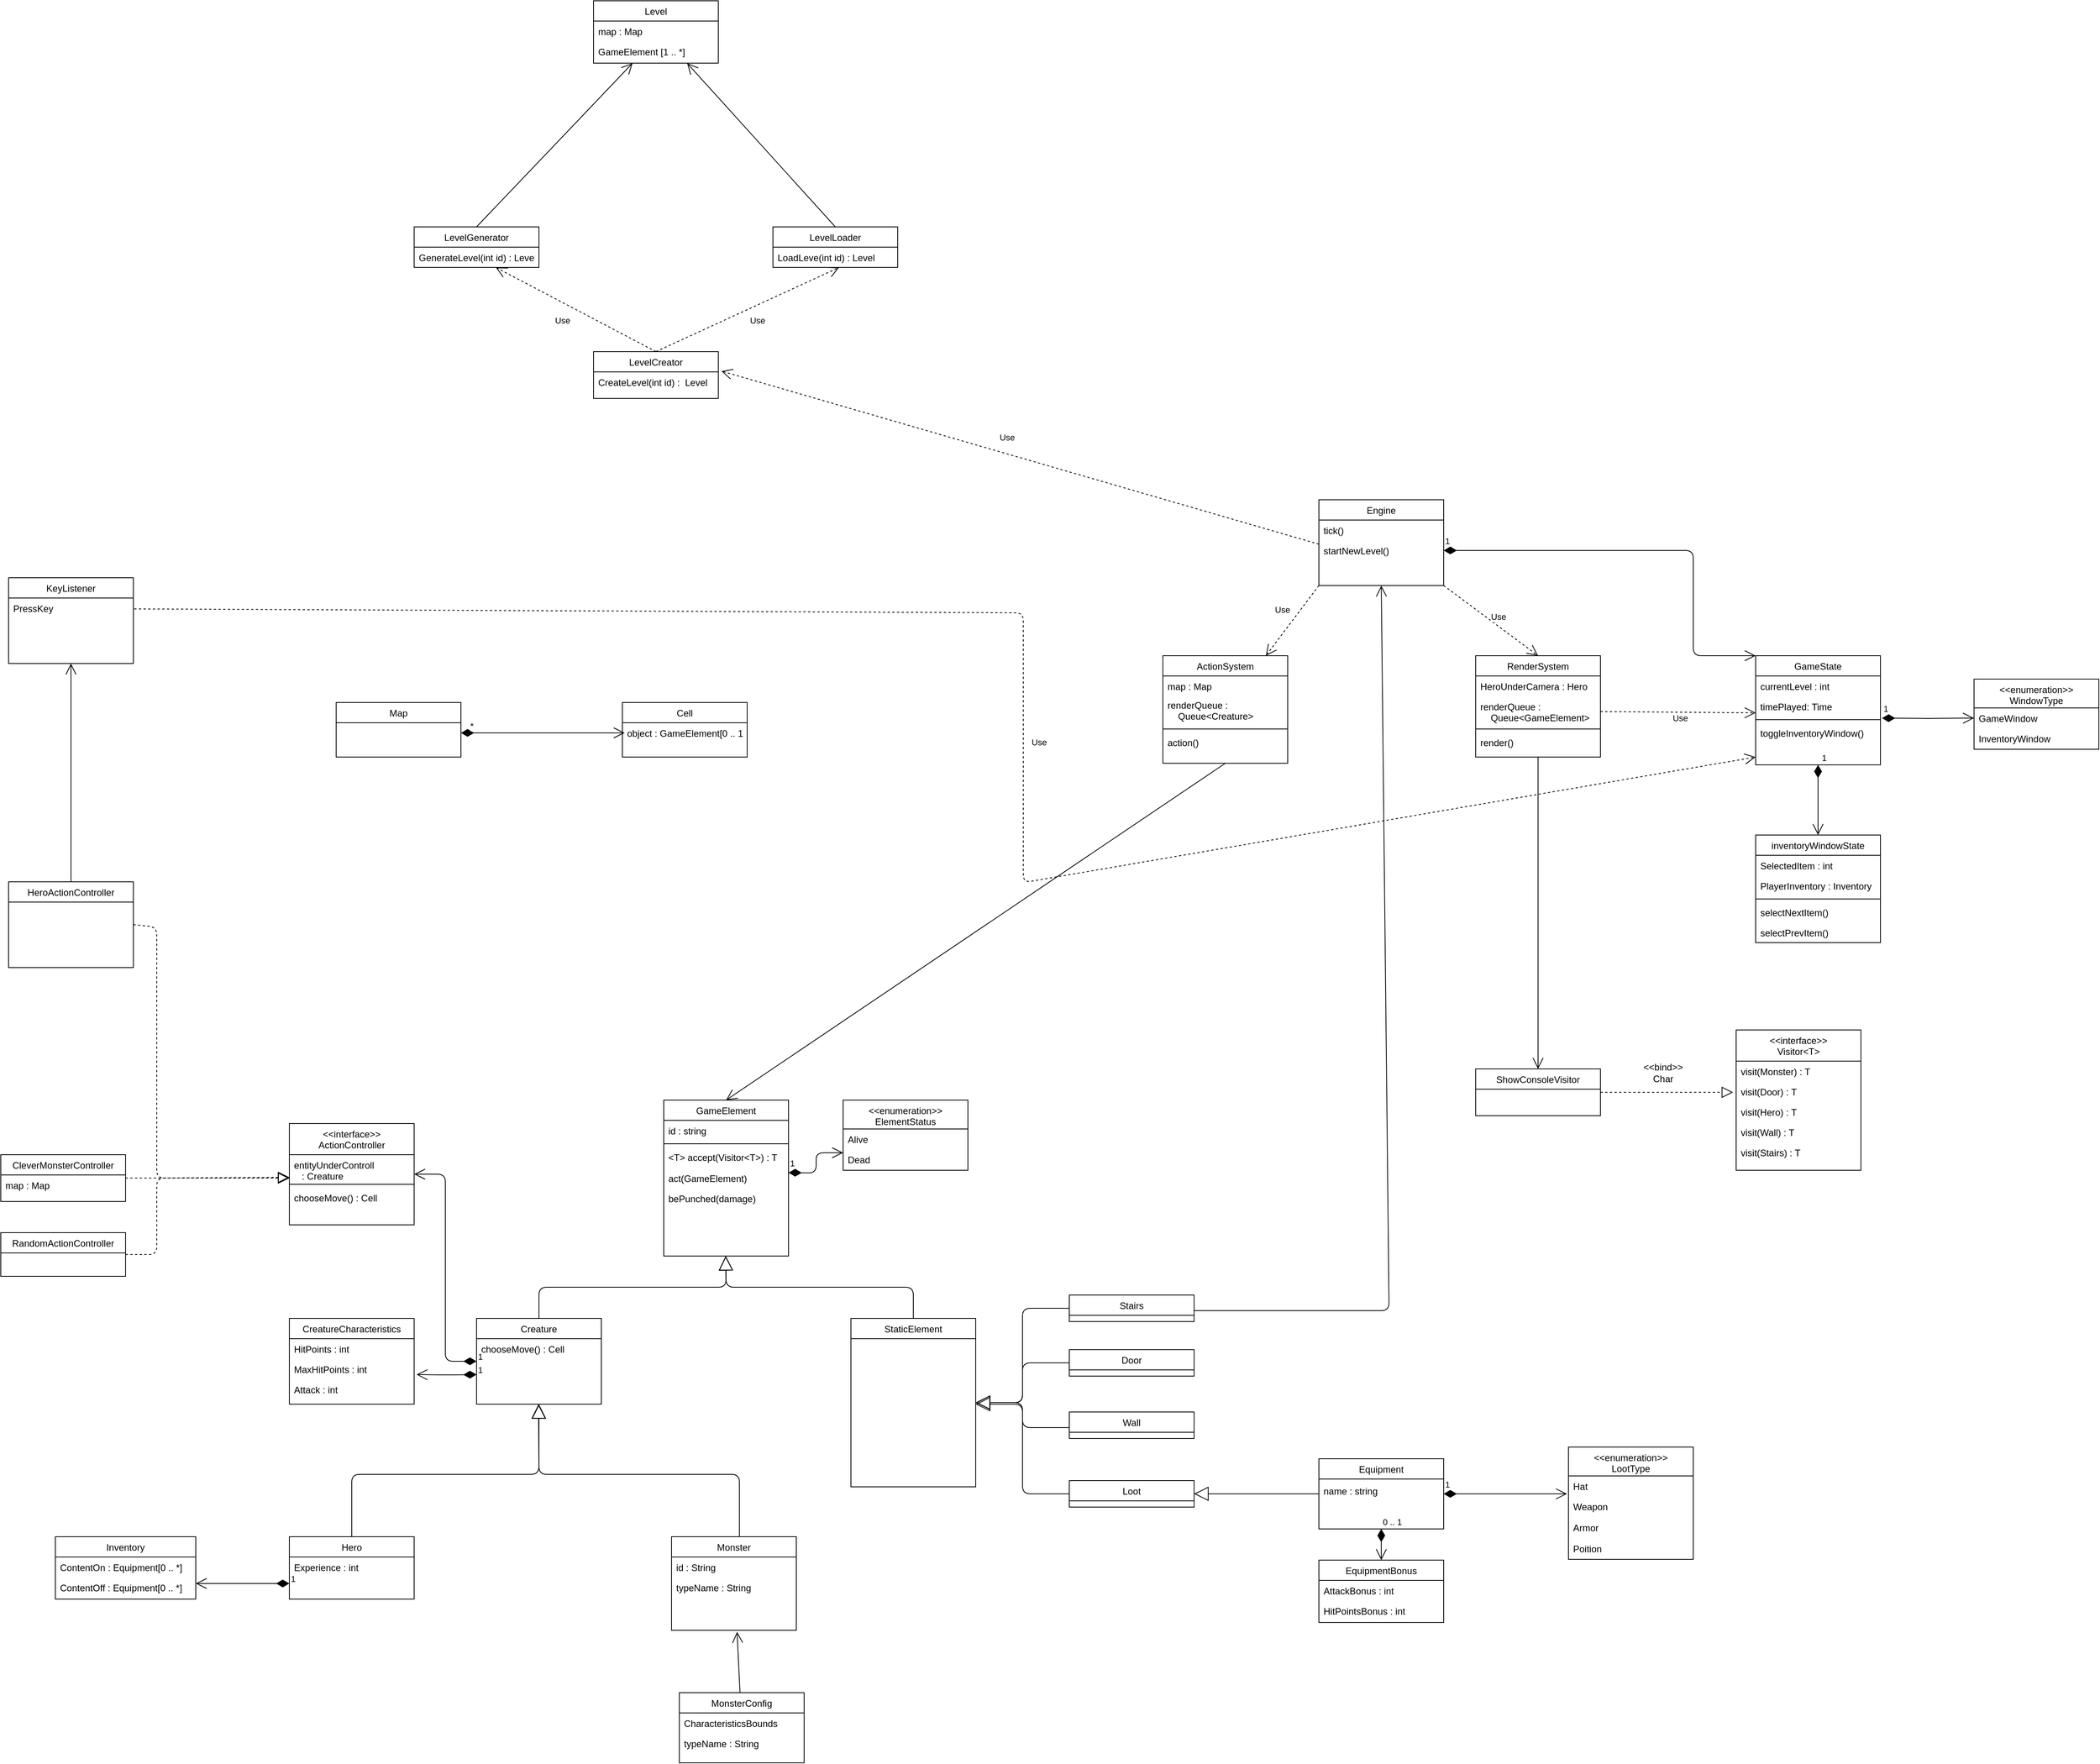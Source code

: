 <mxfile version="12.7.9" type="github"><diagram id="C5RBs43oDa-KdzZeNtuy" name="Page-1"><mxGraphModel dx="2382" dy="3632" grid="1" gridSize="10" guides="1" tooltips="1" connect="1" arrows="1" fold="1" page="1" pageScale="1" pageWidth="827" pageHeight="1169" math="0" shadow="0"><root><mxCell id="WIyWlLk6GJQsqaUBKTNV-0"/><mxCell id="WIyWlLk6GJQsqaUBKTNV-1" parent="WIyWlLk6GJQsqaUBKTNV-0"/><mxCell id="axWtN_AH621vNRd6tMBr-0" value="KeyListener" style="swimlane;fontStyle=0;align=center;verticalAlign=top;childLayout=stackLayout;horizontal=1;startSize=26;horizontalStack=0;resizeParent=1;resizeLast=0;collapsible=1;marginBottom=0;rounded=0;shadow=0;strokeWidth=1;" vertex="1" parent="WIyWlLk6GJQsqaUBKTNV-1"><mxGeometry x="40" y="-590" width="160" height="110" as="geometry"><mxRectangle x="550" y="140" width="160" height="26" as="alternateBounds"/></mxGeometry></mxCell><mxCell id="axWtN_AH621vNRd6tMBr-12" value="PressKey" style="text;align=left;verticalAlign=top;spacingLeft=4;spacingRight=4;overflow=hidden;rotatable=0;points=[[0,0.5],[1,0.5]];portConstraint=eastwest;" vertex="1" parent="axWtN_AH621vNRd6tMBr-0"><mxGeometry y="26" width="160" height="26" as="geometry"/></mxCell><mxCell id="axWtN_AH621vNRd6tMBr-13" value="Creature" style="swimlane;fontStyle=0;align=center;verticalAlign=top;childLayout=stackLayout;horizontal=1;startSize=26;horizontalStack=0;resizeParent=1;resizeLast=0;collapsible=1;marginBottom=0;rounded=0;shadow=0;strokeWidth=1;" vertex="1" parent="WIyWlLk6GJQsqaUBKTNV-1"><mxGeometry x="640" y="360" width="160" height="110" as="geometry"><mxRectangle x="550" y="140" width="160" height="26" as="alternateBounds"/></mxGeometry></mxCell><mxCell id="axWtN_AH621vNRd6tMBr-267" value="chooseMove() : Cell" style="text;align=left;verticalAlign=top;spacingLeft=4;spacingRight=4;overflow=hidden;rotatable=0;points=[[0,0.5],[1,0.5]];portConstraint=eastwest;" vertex="1" parent="axWtN_AH621vNRd6tMBr-13"><mxGeometry y="26" width="160" height="26" as="geometry"/></mxCell><mxCell id="axWtN_AH621vNRd6tMBr-17" value="Hero" style="swimlane;fontStyle=0;align=center;verticalAlign=top;childLayout=stackLayout;horizontal=1;startSize=26;horizontalStack=0;resizeParent=1;resizeLast=0;collapsible=1;marginBottom=0;rounded=0;shadow=0;strokeWidth=1;" vertex="1" parent="WIyWlLk6GJQsqaUBKTNV-1"><mxGeometry x="400" y="640" width="160" height="80" as="geometry"><mxRectangle x="550" y="140" width="160" height="26" as="alternateBounds"/></mxGeometry></mxCell><mxCell id="axWtN_AH621vNRd6tMBr-18" value="Experience : int" style="text;align=left;verticalAlign=top;spacingLeft=4;spacingRight=4;overflow=hidden;rotatable=0;points=[[0,0.5],[1,0.5]];portConstraint=eastwest;" vertex="1" parent="axWtN_AH621vNRd6tMBr-17"><mxGeometry y="26" width="160" height="26" as="geometry"/></mxCell><mxCell id="axWtN_AH621vNRd6tMBr-21" value="Monster" style="swimlane;fontStyle=0;align=center;verticalAlign=top;childLayout=stackLayout;horizontal=1;startSize=26;horizontalStack=0;resizeParent=1;resizeLast=0;collapsible=1;marginBottom=0;rounded=0;shadow=0;strokeWidth=1;" vertex="1" parent="WIyWlLk6GJQsqaUBKTNV-1"><mxGeometry x="890" y="640" width="160" height="120" as="geometry"><mxRectangle x="550" y="140" width="160" height="26" as="alternateBounds"/></mxGeometry></mxCell><mxCell id="axWtN_AH621vNRd6tMBr-24" value="id : String&#xA;" style="text;align=left;verticalAlign=top;spacingLeft=4;spacingRight=4;overflow=hidden;rotatable=0;points=[[0,0.5],[1,0.5]];portConstraint=eastwest;" vertex="1" parent="axWtN_AH621vNRd6tMBr-21"><mxGeometry y="26" width="160" height="26" as="geometry"/></mxCell><mxCell id="axWtN_AH621vNRd6tMBr-148" value="typeName : String" style="text;align=left;verticalAlign=top;spacingLeft=4;spacingRight=4;overflow=hidden;rotatable=0;points=[[0,0.5],[1,0.5]];portConstraint=eastwest;" vertex="1" parent="axWtN_AH621vNRd6tMBr-21"><mxGeometry y="52" width="160" height="68" as="geometry"/></mxCell><mxCell id="axWtN_AH621vNRd6tMBr-25" value="StaticElement" style="swimlane;fontStyle=0;align=center;verticalAlign=top;childLayout=stackLayout;horizontal=1;startSize=26;horizontalStack=0;resizeParent=1;resizeLast=0;collapsible=1;marginBottom=0;rounded=0;shadow=0;strokeWidth=1;" vertex="1" parent="WIyWlLk6GJQsqaUBKTNV-1"><mxGeometry x="1120" y="360" width="160" height="216" as="geometry"><mxRectangle x="550" y="140" width="160" height="26" as="alternateBounds"/></mxGeometry></mxCell><mxCell id="axWtN_AH621vNRd6tMBr-29" value="GameElement" style="swimlane;fontStyle=0;align=center;verticalAlign=top;childLayout=stackLayout;horizontal=1;startSize=26;horizontalStack=0;resizeParent=1;resizeLast=0;collapsible=1;marginBottom=0;rounded=0;shadow=0;strokeWidth=1;" vertex="1" parent="WIyWlLk6GJQsqaUBKTNV-1"><mxGeometry x="880" y="80" width="160" height="200" as="geometry"><mxRectangle x="550" y="140" width="160" height="26" as="alternateBounds"/></mxGeometry></mxCell><mxCell id="axWtN_AH621vNRd6tMBr-209" value="id : string" style="text;align=left;verticalAlign=top;spacingLeft=4;spacingRight=4;overflow=hidden;rotatable=0;points=[[0,0.5],[1,0.5]];portConstraint=eastwest;" vertex="1" parent="axWtN_AH621vNRd6tMBr-29"><mxGeometry y="26" width="160" height="26" as="geometry"/></mxCell><mxCell id="axWtN_AH621vNRd6tMBr-221" value="" style="line;html=1;strokeWidth=1;align=left;verticalAlign=middle;spacingTop=-1;spacingLeft=3;spacingRight=3;rotatable=0;labelPosition=right;points=[];portConstraint=eastwest;" vertex="1" parent="axWtN_AH621vNRd6tMBr-29"><mxGeometry y="52" width="160" height="8" as="geometry"/></mxCell><mxCell id="axWtN_AH621vNRd6tMBr-222" value="&lt;T&gt; accept(Visitor&lt;T&gt;) : T" style="text;align=left;verticalAlign=top;spacingLeft=4;spacingRight=4;overflow=hidden;rotatable=0;points=[[0,0.5],[1,0.5]];portConstraint=eastwest;" vertex="1" parent="axWtN_AH621vNRd6tMBr-29"><mxGeometry y="60" width="160" height="26" as="geometry"/></mxCell><mxCell id="axWtN_AH621vNRd6tMBr-35" value="CleverMonsterController" style="swimlane;fontStyle=0;align=center;verticalAlign=top;childLayout=stackLayout;horizontal=1;startSize=26;horizontalStack=0;resizeParent=1;resizeLast=0;collapsible=1;marginBottom=0;rounded=0;shadow=0;strokeWidth=1;" vertex="1" parent="WIyWlLk6GJQsqaUBKTNV-1"><mxGeometry x="30" y="150" width="160" height="60" as="geometry"><mxRectangle x="550" y="140" width="160" height="26" as="alternateBounds"/></mxGeometry></mxCell><mxCell id="axWtN_AH621vNRd6tMBr-139" value="map : Map" style="text;align=left;verticalAlign=top;spacingLeft=4;spacingRight=4;overflow=hidden;rotatable=0;points=[[0,0.5],[1,0.5]];portConstraint=eastwest;" vertex="1" parent="axWtN_AH621vNRd6tMBr-35"><mxGeometry y="26" width="160" height="26" as="geometry"/></mxCell><mxCell id="axWtN_AH621vNRd6tMBr-39" value="HeroActionController" style="swimlane;fontStyle=0;align=center;verticalAlign=top;childLayout=stackLayout;horizontal=1;startSize=26;horizontalStack=0;resizeParent=1;resizeLast=0;collapsible=1;marginBottom=0;rounded=0;shadow=0;strokeWidth=1;" vertex="1" parent="WIyWlLk6GJQsqaUBKTNV-1"><mxGeometry x="40" y="-200" width="160" height="110" as="geometry"><mxRectangle x="550" y="140" width="160" height="26" as="alternateBounds"/></mxGeometry></mxCell><mxCell id="axWtN_AH621vNRd6tMBr-43" value="&lt;&lt;enumeration&gt;&gt;&#xA;ElementStatus&#xA;" style="swimlane;fontStyle=0;align=center;verticalAlign=top;childLayout=stackLayout;horizontal=1;startSize=37;horizontalStack=0;resizeParent=1;resizeLast=0;collapsible=1;marginBottom=0;rounded=0;shadow=0;strokeWidth=1;" vertex="1" parent="WIyWlLk6GJQsqaUBKTNV-1"><mxGeometry x="1110" y="80" width="160" height="90" as="geometry"><mxRectangle x="550" y="140" width="160" height="26" as="alternateBounds"/></mxGeometry></mxCell><mxCell id="axWtN_AH621vNRd6tMBr-44" value="Alive" style="text;align=left;verticalAlign=top;spacingLeft=4;spacingRight=4;overflow=hidden;rotatable=0;points=[[0,0.5],[1,0.5]];portConstraint=eastwest;" vertex="1" parent="axWtN_AH621vNRd6tMBr-43"><mxGeometry y="37" width="160" height="26" as="geometry"/></mxCell><mxCell id="axWtN_AH621vNRd6tMBr-127" value="Dead" style="text;align=left;verticalAlign=top;spacingLeft=4;spacingRight=4;overflow=hidden;rotatable=0;points=[[0,0.5],[1,0.5]];portConstraint=eastwest;" vertex="1" parent="axWtN_AH621vNRd6tMBr-43"><mxGeometry y="63" width="160" height="26" as="geometry"/></mxCell><mxCell id="axWtN_AH621vNRd6tMBr-47" value="Cell" style="swimlane;fontStyle=0;align=center;verticalAlign=top;childLayout=stackLayout;horizontal=1;startSize=26;horizontalStack=0;resizeParent=1;resizeLast=0;collapsible=1;marginBottom=0;rounded=0;shadow=0;strokeWidth=1;" vertex="1" parent="WIyWlLk6GJQsqaUBKTNV-1"><mxGeometry x="827" y="-430" width="160" height="70" as="geometry"><mxRectangle x="550" y="140" width="160" height="26" as="alternateBounds"/></mxGeometry></mxCell><mxCell id="axWtN_AH621vNRd6tMBr-48" value="object : GameElement[0 .. 1]" style="text;align=left;verticalAlign=top;spacingLeft=4;spacingRight=4;overflow=hidden;rotatable=0;points=[[0,0.5],[1,0.5]];portConstraint=eastwest;" vertex="1" parent="axWtN_AH621vNRd6tMBr-47"><mxGeometry y="26" width="160" height="26" as="geometry"/></mxCell><mxCell id="axWtN_AH621vNRd6tMBr-51" value="Map" style="swimlane;fontStyle=0;align=center;verticalAlign=top;childLayout=stackLayout;horizontal=1;startSize=26;horizontalStack=0;resizeParent=1;resizeLast=0;collapsible=1;marginBottom=0;rounded=0;shadow=0;strokeWidth=1;" vertex="1" parent="WIyWlLk6GJQsqaUBKTNV-1"><mxGeometry x="460" y="-430" width="160" height="70" as="geometry"><mxRectangle x="550" y="140" width="160" height="26" as="alternateBounds"/></mxGeometry></mxCell><mxCell id="axWtN_AH621vNRd6tMBr-59" value="Inventory" style="swimlane;fontStyle=0;align=center;verticalAlign=top;childLayout=stackLayout;horizontal=1;startSize=26;horizontalStack=0;resizeParent=1;resizeLast=0;collapsible=1;marginBottom=0;rounded=0;shadow=0;strokeWidth=1;" vertex="1" parent="WIyWlLk6GJQsqaUBKTNV-1"><mxGeometry x="100" y="640" width="180" height="80" as="geometry"><mxRectangle x="550" y="140" width="160" height="26" as="alternateBounds"/></mxGeometry></mxCell><mxCell id="axWtN_AH621vNRd6tMBr-207" value="ContentOn : Equipment[0 .. *]&#xA;" style="text;align=left;verticalAlign=top;spacingLeft=4;spacingRight=4;overflow=hidden;rotatable=0;points=[[0,0.5],[1,0.5]];portConstraint=eastwest;" vertex="1" parent="axWtN_AH621vNRd6tMBr-59"><mxGeometry y="26" width="180" height="26" as="geometry"/></mxCell><mxCell id="axWtN_AH621vNRd6tMBr-192" value="ContentOff : Equipment[0 .. *]&#xA;" style="text;align=left;verticalAlign=top;spacingLeft=4;spacingRight=4;overflow=hidden;rotatable=0;points=[[0,0.5],[1,0.5]];portConstraint=eastwest;" vertex="1" parent="axWtN_AH621vNRd6tMBr-59"><mxGeometry y="52" width="180" height="26" as="geometry"/></mxCell><mxCell id="axWtN_AH621vNRd6tMBr-63" value="CreatureCharacteristics" style="swimlane;fontStyle=0;align=center;verticalAlign=top;childLayout=stackLayout;horizontal=1;startSize=26;horizontalStack=0;resizeParent=1;resizeLast=0;collapsible=1;marginBottom=0;rounded=0;shadow=0;strokeWidth=1;" vertex="1" parent="WIyWlLk6GJQsqaUBKTNV-1"><mxGeometry x="400" y="360" width="160" height="110" as="geometry"><mxRectangle x="550" y="140" width="160" height="26" as="alternateBounds"/></mxGeometry></mxCell><mxCell id="axWtN_AH621vNRd6tMBr-64" value="HitPoints : int" style="text;align=left;verticalAlign=top;spacingLeft=4;spacingRight=4;overflow=hidden;rotatable=0;points=[[0,0.5],[1,0.5]];portConstraint=eastwest;" vertex="1" parent="axWtN_AH621vNRd6tMBr-63"><mxGeometry y="26" width="160" height="26" as="geometry"/></mxCell><mxCell id="axWtN_AH621vNRd6tMBr-67" value="MaxHitPoints : int" style="text;align=left;verticalAlign=top;spacingLeft=4;spacingRight=4;overflow=hidden;rotatable=0;points=[[0,0.5],[1,0.5]];portConstraint=eastwest;" vertex="1" parent="axWtN_AH621vNRd6tMBr-63"><mxGeometry y="52" width="160" height="26" as="geometry"/></mxCell><mxCell id="axWtN_AH621vNRd6tMBr-68" value="Attack : int" style="text;align=left;verticalAlign=top;spacingLeft=4;spacingRight=4;overflow=hidden;rotatable=0;points=[[0,0.5],[1,0.5]];portConstraint=eastwest;" vertex="1" parent="axWtN_AH621vNRd6tMBr-63"><mxGeometry y="78" width="160" height="26" as="geometry"/></mxCell><mxCell id="axWtN_AH621vNRd6tMBr-73" value="Door" style="swimlane;fontStyle=0;align=center;verticalAlign=top;childLayout=stackLayout;horizontal=1;startSize=26;horizontalStack=0;resizeParent=1;resizeLast=0;collapsible=1;marginBottom=0;rounded=0;shadow=0;strokeWidth=1;" vertex="1" parent="WIyWlLk6GJQsqaUBKTNV-1"><mxGeometry x="1400" y="400" width="160" height="34" as="geometry"><mxRectangle x="550" y="140" width="160" height="26" as="alternateBounds"/></mxGeometry></mxCell><mxCell id="axWtN_AH621vNRd6tMBr-77" value="Stairs" style="swimlane;fontStyle=0;align=center;verticalAlign=top;childLayout=stackLayout;horizontal=1;startSize=26;horizontalStack=0;resizeParent=1;resizeLast=0;collapsible=1;marginBottom=0;rounded=0;shadow=0;strokeWidth=1;" vertex="1" parent="WIyWlLk6GJQsqaUBKTNV-1"><mxGeometry x="1400" y="330" width="160" height="34" as="geometry"><mxRectangle x="550" y="140" width="160" height="26" as="alternateBounds"/></mxGeometry></mxCell><mxCell id="axWtN_AH621vNRd6tMBr-78" value="Wall" style="swimlane;fontStyle=0;align=center;verticalAlign=top;childLayout=stackLayout;horizontal=1;startSize=26;horizontalStack=0;resizeParent=1;resizeLast=0;collapsible=1;marginBottom=0;rounded=0;shadow=0;strokeWidth=1;" vertex="1" parent="WIyWlLk6GJQsqaUBKTNV-1"><mxGeometry x="1400" y="480" width="160" height="34" as="geometry"><mxRectangle x="550" y="140" width="160" height="26" as="alternateBounds"/></mxGeometry></mxCell><mxCell id="axWtN_AH621vNRd6tMBr-79" value="RandomActionController" style="swimlane;fontStyle=0;align=center;verticalAlign=top;childLayout=stackLayout;horizontal=1;startSize=26;horizontalStack=0;resizeParent=1;resizeLast=0;collapsible=1;marginBottom=0;rounded=0;shadow=0;strokeWidth=1;" vertex="1" parent="WIyWlLk6GJQsqaUBKTNV-1"><mxGeometry x="30" y="250" width="160" height="56" as="geometry"><mxRectangle x="550" y="140" width="160" height="26" as="alternateBounds"/></mxGeometry></mxCell><mxCell id="axWtN_AH621vNRd6tMBr-83" value="&lt;&lt;interface&gt;&gt;&#xA;ActionController" style="swimlane;fontStyle=0;align=center;verticalAlign=top;childLayout=stackLayout;horizontal=1;startSize=40;horizontalStack=0;resizeParent=1;resizeLast=0;collapsible=1;marginBottom=0;rounded=0;shadow=0;strokeWidth=1;" vertex="1" parent="WIyWlLk6GJQsqaUBKTNV-1"><mxGeometry x="400" y="110" width="160" height="130" as="geometry"><mxRectangle x="550" y="140" width="160" height="26" as="alternateBounds"/></mxGeometry></mxCell><mxCell id="axWtN_AH621vNRd6tMBr-84" value="entityUnderControll&#xA;   : Creature" style="text;align=left;verticalAlign=top;spacingLeft=4;spacingRight=4;overflow=hidden;rotatable=0;points=[[0,0.5],[1,0.5]];portConstraint=eastwest;" vertex="1" parent="axWtN_AH621vNRd6tMBr-83"><mxGeometry y="40" width="160" height="34" as="geometry"/></mxCell><mxCell id="axWtN_AH621vNRd6tMBr-85" value="" style="line;html=1;strokeWidth=1;align=left;verticalAlign=middle;spacingTop=-1;spacingLeft=3;spacingRight=3;rotatable=0;labelPosition=right;points=[];portConstraint=eastwest;" vertex="1" parent="axWtN_AH621vNRd6tMBr-83"><mxGeometry y="74" width="160" height="8" as="geometry"/></mxCell><mxCell id="axWtN_AH621vNRd6tMBr-86" value="chooseMove() : Cell" style="text;align=left;verticalAlign=top;spacingLeft=4;spacingRight=4;overflow=hidden;rotatable=0;points=[[0,0.5],[1,0.5]];portConstraint=eastwest;" vertex="1" parent="axWtN_AH621vNRd6tMBr-83"><mxGeometry y="82" width="160" height="26" as="geometry"/></mxCell><mxCell id="axWtN_AH621vNRd6tMBr-87" value="ShowConsoleVisitor" style="swimlane;fontStyle=0;align=center;verticalAlign=top;childLayout=stackLayout;horizontal=1;startSize=26;horizontalStack=0;resizeParent=1;resizeLast=0;collapsible=1;marginBottom=0;rounded=0;shadow=0;strokeWidth=1;" vertex="1" parent="WIyWlLk6GJQsqaUBKTNV-1"><mxGeometry x="1921" y="40" width="160" height="60" as="geometry"><mxRectangle x="550" y="140" width="160" height="26" as="alternateBounds"/></mxGeometry></mxCell><mxCell id="axWtN_AH621vNRd6tMBr-91" value="&lt;&lt;interface&gt;&gt;&#xA;Visitor&lt;T&gt;" style="swimlane;fontStyle=0;align=center;verticalAlign=top;childLayout=stackLayout;horizontal=1;startSize=40;horizontalStack=0;resizeParent=1;resizeLast=0;collapsible=1;marginBottom=0;rounded=0;shadow=0;strokeWidth=1;" vertex="1" parent="WIyWlLk6GJQsqaUBKTNV-1"><mxGeometry x="2255" y="-10" width="160" height="180" as="geometry"><mxRectangle x="550" y="140" width="160" height="26" as="alternateBounds"/></mxGeometry></mxCell><mxCell id="axWtN_AH621vNRd6tMBr-94" value="visit(Monster) : T&#xA;" style="text;align=left;verticalAlign=top;spacingLeft=4;spacingRight=4;overflow=hidden;rotatable=0;points=[[0,0.5],[1,0.5]];portConstraint=eastwest;" vertex="1" parent="axWtN_AH621vNRd6tMBr-91"><mxGeometry y="40" width="160" height="26" as="geometry"/></mxCell><mxCell id="axWtN_AH621vNRd6tMBr-120" value="visit(Door) : T&#xA;" style="text;align=left;verticalAlign=top;spacingLeft=4;spacingRight=4;overflow=hidden;rotatable=0;points=[[0,0.5],[1,0.5]];portConstraint=eastwest;" vertex="1" parent="axWtN_AH621vNRd6tMBr-91"><mxGeometry y="66" width="160" height="26" as="geometry"/></mxCell><mxCell id="axWtN_AH621vNRd6tMBr-116" value="visit(Hero) : T&#xA;" style="text;align=left;verticalAlign=top;spacingLeft=4;spacingRight=4;overflow=hidden;rotatable=0;points=[[0,0.5],[1,0.5]];portConstraint=eastwest;" vertex="1" parent="axWtN_AH621vNRd6tMBr-91"><mxGeometry y="92" width="160" height="26" as="geometry"/></mxCell><mxCell id="axWtN_AH621vNRd6tMBr-117" value="visit(Wall) : T&#xA;" style="text;align=left;verticalAlign=top;spacingLeft=4;spacingRight=4;overflow=hidden;rotatable=0;points=[[0,0.5],[1,0.5]];portConstraint=eastwest;" vertex="1" parent="axWtN_AH621vNRd6tMBr-91"><mxGeometry y="118" width="160" height="26" as="geometry"/></mxCell><mxCell id="axWtN_AH621vNRd6tMBr-118" value="visit(Stairs) : T&#xA;" style="text;align=left;verticalAlign=top;spacingLeft=4;spacingRight=4;overflow=hidden;rotatable=0;points=[[0,0.5],[1,0.5]];portConstraint=eastwest;" vertex="1" parent="axWtN_AH621vNRd6tMBr-91"><mxGeometry y="144" width="160" height="26" as="geometry"/></mxCell><mxCell id="axWtN_AH621vNRd6tMBr-99" value="GameState" style="swimlane;fontStyle=0;align=center;verticalAlign=top;childLayout=stackLayout;horizontal=1;startSize=26;horizontalStack=0;resizeParent=1;resizeLast=0;collapsible=1;marginBottom=0;rounded=0;shadow=0;strokeWidth=1;" vertex="1" parent="WIyWlLk6GJQsqaUBKTNV-1"><mxGeometry x="2280" y="-490" width="160" height="140" as="geometry"><mxRectangle x="550" y="140" width="160" height="26" as="alternateBounds"/></mxGeometry></mxCell><mxCell id="axWtN_AH621vNRd6tMBr-246" value="currentLevel : int&#xA;&#xA;&#xA;" style="text;align=left;verticalAlign=top;spacingLeft=4;spacingRight=4;overflow=hidden;rotatable=0;points=[[0,0.5],[1,0.5]];portConstraint=eastwest;" vertex="1" parent="axWtN_AH621vNRd6tMBr-99"><mxGeometry y="26" width="160" height="26" as="geometry"/></mxCell><mxCell id="axWtN_AH621vNRd6tMBr-115" value="timePlayed: Time" style="text;align=left;verticalAlign=top;spacingLeft=4;spacingRight=4;overflow=hidden;rotatable=0;points=[[0,0.5],[1,0.5]];portConstraint=eastwest;" vertex="1" parent="axWtN_AH621vNRd6tMBr-99"><mxGeometry y="52" width="160" height="26" as="geometry"/></mxCell><mxCell id="axWtN_AH621vNRd6tMBr-101" value="" style="line;html=1;strokeWidth=1;align=left;verticalAlign=middle;spacingTop=-1;spacingLeft=3;spacingRight=3;rotatable=0;labelPosition=right;points=[];portConstraint=eastwest;" vertex="1" parent="axWtN_AH621vNRd6tMBr-99"><mxGeometry y="78" width="160" height="8" as="geometry"/></mxCell><mxCell id="axWtN_AH621vNRd6tMBr-141" value="toggleInventoryWindow()" style="text;align=left;verticalAlign=top;spacingLeft=4;spacingRight=4;overflow=hidden;rotatable=0;points=[[0,0.5],[1,0.5]];portConstraint=eastwest;" vertex="1" parent="axWtN_AH621vNRd6tMBr-99"><mxGeometry y="86" width="160" height="26" as="geometry"/></mxCell><mxCell id="axWtN_AH621vNRd6tMBr-103" value="RenderSystem" style="swimlane;fontStyle=0;align=center;verticalAlign=top;childLayout=stackLayout;horizontal=1;startSize=26;horizontalStack=0;resizeParent=1;resizeLast=0;collapsible=1;marginBottom=0;rounded=0;shadow=0;strokeWidth=1;" vertex="1" parent="WIyWlLk6GJQsqaUBKTNV-1"><mxGeometry x="1921" y="-490" width="160" height="130" as="geometry"><mxRectangle x="550" y="140" width="160" height="26" as="alternateBounds"/></mxGeometry></mxCell><mxCell id="axWtN_AH621vNRd6tMBr-104" value="HeroUnderCamera : Hero" style="text;align=left;verticalAlign=top;spacingLeft=4;spacingRight=4;overflow=hidden;rotatable=0;points=[[0,0.5],[1,0.5]];portConstraint=eastwest;" vertex="1" parent="axWtN_AH621vNRd6tMBr-103"><mxGeometry y="26" width="160" height="26" as="geometry"/></mxCell><mxCell id="axWtN_AH621vNRd6tMBr-125" value="renderQueue : &#xA;    Queue&lt;GameElement&gt;" style="text;align=left;verticalAlign=top;spacingLeft=4;spacingRight=4;overflow=hidden;rotatable=0;points=[[0,0.5],[1,0.5]];portConstraint=eastwest;" vertex="1" parent="axWtN_AH621vNRd6tMBr-103"><mxGeometry y="52" width="160" height="38" as="geometry"/></mxCell><mxCell id="axWtN_AH621vNRd6tMBr-105" value="" style="line;html=1;strokeWidth=1;align=left;verticalAlign=middle;spacingTop=-1;spacingLeft=3;spacingRight=3;rotatable=0;labelPosition=right;points=[];portConstraint=eastwest;" vertex="1" parent="axWtN_AH621vNRd6tMBr-103"><mxGeometry y="90" width="160" height="8" as="geometry"/></mxCell><mxCell id="axWtN_AH621vNRd6tMBr-106" value="render()" style="text;align=left;verticalAlign=top;spacingLeft=4;spacingRight=4;overflow=hidden;rotatable=0;points=[[0,0.5],[1,0.5]];portConstraint=eastwest;" vertex="1" parent="axWtN_AH621vNRd6tMBr-103"><mxGeometry y="98" width="160" height="26" as="geometry"/></mxCell><mxCell id="axWtN_AH621vNRd6tMBr-107" value="ActionSystem" style="swimlane;fontStyle=0;align=center;verticalAlign=top;childLayout=stackLayout;horizontal=1;startSize=26;horizontalStack=0;resizeParent=1;resizeLast=0;collapsible=1;marginBottom=0;rounded=0;shadow=0;strokeWidth=1;" vertex="1" parent="WIyWlLk6GJQsqaUBKTNV-1"><mxGeometry x="1520" y="-490" width="160" height="138" as="geometry"><mxRectangle x="550" y="140" width="160" height="26" as="alternateBounds"/></mxGeometry></mxCell><mxCell id="axWtN_AH621vNRd6tMBr-268" value="map : Map" style="text;align=left;verticalAlign=top;spacingLeft=4;spacingRight=4;overflow=hidden;rotatable=0;points=[[0,0.5],[1,0.5]];portConstraint=eastwest;" vertex="1" parent="axWtN_AH621vNRd6tMBr-107"><mxGeometry y="26" width="160" height="24" as="geometry"/></mxCell><mxCell id="axWtN_AH621vNRd6tMBr-108" value="renderQueue :&#xA;    Queue&lt;Creature&gt;" style="text;align=left;verticalAlign=top;spacingLeft=4;spacingRight=4;overflow=hidden;rotatable=0;points=[[0,0.5],[1,0.5]];portConstraint=eastwest;" vertex="1" parent="axWtN_AH621vNRd6tMBr-107"><mxGeometry y="50" width="160" height="40" as="geometry"/></mxCell><mxCell id="axWtN_AH621vNRd6tMBr-109" value="" style="line;html=1;strokeWidth=1;align=left;verticalAlign=middle;spacingTop=-1;spacingLeft=3;spacingRight=3;rotatable=0;labelPosition=right;points=[];portConstraint=eastwest;" vertex="1" parent="axWtN_AH621vNRd6tMBr-107"><mxGeometry y="90" width="160" height="8" as="geometry"/></mxCell><mxCell id="axWtN_AH621vNRd6tMBr-110" value="action()" style="text;align=left;verticalAlign=top;spacingLeft=4;spacingRight=4;overflow=hidden;rotatable=0;points=[[0,0.5],[1,0.5]];portConstraint=eastwest;" vertex="1" parent="axWtN_AH621vNRd6tMBr-107"><mxGeometry y="98" width="160" height="26" as="geometry"/></mxCell><mxCell id="axWtN_AH621vNRd6tMBr-111" value="Engine" style="swimlane;fontStyle=0;align=center;verticalAlign=top;childLayout=stackLayout;horizontal=1;startSize=26;horizontalStack=0;resizeParent=1;resizeLast=0;collapsible=1;marginBottom=0;rounded=0;shadow=0;strokeWidth=1;" vertex="1" parent="WIyWlLk6GJQsqaUBKTNV-1"><mxGeometry x="1720" y="-690" width="160" height="110" as="geometry"><mxRectangle x="550" y="140" width="160" height="26" as="alternateBounds"/></mxGeometry></mxCell><mxCell id="axWtN_AH621vNRd6tMBr-114" value="tick()" style="text;align=left;verticalAlign=top;spacingLeft=4;spacingRight=4;overflow=hidden;rotatable=0;points=[[0,0.5],[1,0.5]];portConstraint=eastwest;" vertex="1" parent="axWtN_AH621vNRd6tMBr-111"><mxGeometry y="26" width="160" height="26" as="geometry"/></mxCell><mxCell id="axWtN_AH621vNRd6tMBr-213" value="startNewLevel()" style="text;align=left;verticalAlign=top;spacingLeft=4;spacingRight=4;overflow=hidden;rotatable=0;points=[[0,0.5],[1,0.5]];portConstraint=eastwest;" vertex="1" parent="axWtN_AH621vNRd6tMBr-111"><mxGeometry y="52" width="160" height="26" as="geometry"/></mxCell><mxCell id="axWtN_AH621vNRd6tMBr-122" value="" style="endArrow=block;dashed=1;endFill=0;endSize=12;html=1;exitX=1;exitY=0.5;exitDx=0;exitDy=0;" edge="1" parent="WIyWlLk6GJQsqaUBKTNV-1" source="axWtN_AH621vNRd6tMBr-87"><mxGeometry width="160" relative="1" as="geometry"><mxPoint x="2081" y="43.994" as="sourcePoint"/><mxPoint x="2251" y="70" as="targetPoint"/></mxGeometry></mxCell><mxCell id="axWtN_AH621vNRd6tMBr-123" value="&amp;lt;&amp;lt;bind&amp;gt;&amp;gt;&lt;br&gt;Char" style="text;html=1;align=center;verticalAlign=middle;resizable=0;points=[];autosize=1;" vertex="1" parent="WIyWlLk6GJQsqaUBKTNV-1"><mxGeometry x="2126" y="30" width="70" height="30" as="geometry"/></mxCell><mxCell id="axWtN_AH621vNRd6tMBr-126" value="Loot" style="swimlane;fontStyle=0;align=center;verticalAlign=top;childLayout=stackLayout;horizontal=1;startSize=26;horizontalStack=0;resizeParent=1;resizeLast=0;collapsible=1;marginBottom=0;rounded=0;shadow=0;strokeWidth=1;" vertex="1" parent="WIyWlLk6GJQsqaUBKTNV-1"><mxGeometry x="1400" y="568" width="160" height="34" as="geometry"><mxRectangle x="550" y="140" width="160" height="26" as="alternateBounds"/></mxGeometry></mxCell><mxCell id="axWtN_AH621vNRd6tMBr-131" value="1" style="endArrow=open;html=1;endSize=12;startArrow=diamondThin;startSize=14;startFill=1;edgeStyle=orthogonalEdgeStyle;align=left;verticalAlign=bottom;entryX=1.019;entryY=0.769;entryDx=0;entryDy=0;entryPerimeter=0;" edge="1" parent="WIyWlLk6GJQsqaUBKTNV-1" target="axWtN_AH621vNRd6tMBr-67"><mxGeometry x="-1" y="3" relative="1" as="geometry"><mxPoint x="640" y="432" as="sourcePoint"/><mxPoint x="580" y="590" as="targetPoint"/></mxGeometry></mxCell><mxCell id="axWtN_AH621vNRd6tMBr-132" value="1" style="endArrow=open;html=1;endSize=12;startArrow=diamondThin;startSize=14;startFill=1;edgeStyle=orthogonalEdgeStyle;align=left;verticalAlign=bottom;exitX=0;exitY=0.5;exitDx=0;exitDy=0;entryX=1;entryY=0.5;entryDx=0;entryDy=0;" edge="1" parent="WIyWlLk6GJQsqaUBKTNV-1" source="axWtN_AH621vNRd6tMBr-13" target="axWtN_AH621vNRd6tMBr-83"><mxGeometry x="-1" y="3" relative="1" as="geometry"><mxPoint x="160" y="330" as="sourcePoint"/><mxPoint x="320" y="330" as="targetPoint"/></mxGeometry></mxCell><mxCell id="axWtN_AH621vNRd6tMBr-133" value="" style="endArrow=block;dashed=1;endFill=0;endSize=12;html=1;exitX=1;exitY=0.5;exitDx=0;exitDy=0;" edge="1" parent="WIyWlLk6GJQsqaUBKTNV-1" source="axWtN_AH621vNRd6tMBr-39"><mxGeometry width="160" relative="1" as="geometry"><mxPoint x="240" y="179" as="sourcePoint"/><mxPoint x="400" y="179" as="targetPoint"/><Array as="points"><mxPoint x="230" y="-142"/><mxPoint x="230" y="180"/></Array></mxGeometry></mxCell><mxCell id="axWtN_AH621vNRd6tMBr-134" value="" style="endArrow=block;dashed=1;endFill=0;endSize=12;html=1;exitX=1;exitY=0.5;exitDx=0;exitDy=0;" edge="1" parent="WIyWlLk6GJQsqaUBKTNV-1" source="axWtN_AH621vNRd6tMBr-35"><mxGeometry width="160" relative="1" as="geometry"><mxPoint x="190" y="180" as="sourcePoint"/><mxPoint x="400" y="180" as="targetPoint"/></mxGeometry></mxCell><mxCell id="axWtN_AH621vNRd6tMBr-136" value="" style="endArrow=block;dashed=1;endFill=0;endSize=12;html=1;exitX=1;exitY=0.5;exitDx=0;exitDy=0;" edge="1" parent="WIyWlLk6GJQsqaUBKTNV-1" source="axWtN_AH621vNRd6tMBr-79"><mxGeometry width="160" relative="1" as="geometry"><mxPoint x="240" y="180" as="sourcePoint"/><mxPoint x="400" y="180" as="targetPoint"/><Array as="points"><mxPoint x="230" y="278"/><mxPoint x="230" y="180"/></Array></mxGeometry></mxCell><mxCell id="axWtN_AH621vNRd6tMBr-144" value="" style="endArrow=block;endSize=16;endFill=0;html=1;entryX=0.5;entryY=1;entryDx=0;entryDy=0;exitX=0.544;exitY=-0.005;exitDx=0;exitDy=0;exitPerimeter=0;" edge="1" parent="WIyWlLk6GJQsqaUBKTNV-1" source="axWtN_AH621vNRd6tMBr-21" target="axWtN_AH621vNRd6tMBr-13"><mxGeometry width="160" relative="1" as="geometry"><mxPoint x="720" y="570" as="sourcePoint"/><mxPoint x="390" y="550" as="targetPoint"/><Array as="points"><mxPoint x="977" y="560"/><mxPoint x="720" y="560"/></Array></mxGeometry></mxCell><mxCell id="axWtN_AH621vNRd6tMBr-145" value="" style="endArrow=block;endSize=16;endFill=0;html=1;entryX=0.5;entryY=1;entryDx=0;entryDy=0;exitX=0.5;exitY=0;exitDx=0;exitDy=0;" edge="1" parent="WIyWlLk6GJQsqaUBKTNV-1" source="axWtN_AH621vNRd6tMBr-17"><mxGeometry width="160" relative="1" as="geometry"><mxPoint x="719.5" y="570" as="sourcePoint"/><mxPoint x="719.5" y="470" as="targetPoint"/><Array as="points"><mxPoint x="480" y="560"/><mxPoint x="720" y="560"/></Array></mxGeometry></mxCell><mxCell id="axWtN_AH621vNRd6tMBr-146" value="" style="endArrow=block;endSize=16;endFill=0;html=1;entryX=0.5;entryY=1;entryDx=0;entryDy=0;exitX=0.5;exitY=0;exitDx=0;exitDy=0;" edge="1" parent="WIyWlLk6GJQsqaUBKTNV-1" source="axWtN_AH621vNRd6tMBr-13"><mxGeometry width="160" relative="1" as="geometry"><mxPoint x="959.5" y="380" as="sourcePoint"/><mxPoint x="959.5" y="280" as="targetPoint"/><Array as="points"><mxPoint x="720" y="320"/><mxPoint x="960" y="320"/></Array></mxGeometry></mxCell><mxCell id="axWtN_AH621vNRd6tMBr-151" value="LevelLoader" style="swimlane;fontStyle=0;align=center;verticalAlign=top;childLayout=stackLayout;horizontal=1;startSize=26;horizontalStack=0;resizeParent=1;resizeLast=0;collapsible=1;marginBottom=0;rounded=0;shadow=0;strokeWidth=1;" vertex="1" parent="WIyWlLk6GJQsqaUBKTNV-1"><mxGeometry x="1020" y="-1040" width="160" height="52" as="geometry"><mxRectangle x="550" y="140" width="160" height="26" as="alternateBounds"/></mxGeometry></mxCell><mxCell id="axWtN_AH621vNRd6tMBr-154" value="LoadLeve(int id) : Level" style="text;align=left;verticalAlign=top;spacingLeft=4;spacingRight=4;overflow=hidden;rotatable=0;points=[[0,0.5],[1,0.5]];portConstraint=eastwest;" vertex="1" parent="axWtN_AH621vNRd6tMBr-151"><mxGeometry y="26" width="160" height="26" as="geometry"/></mxCell><mxCell id="axWtN_AH621vNRd6tMBr-155" value="LevelGenerator" style="swimlane;fontStyle=0;align=center;verticalAlign=top;childLayout=stackLayout;horizontal=1;startSize=26;horizontalStack=0;resizeParent=1;resizeLast=0;collapsible=1;marginBottom=0;rounded=0;shadow=0;strokeWidth=1;" vertex="1" parent="WIyWlLk6GJQsqaUBKTNV-1"><mxGeometry x="560" y="-1040" width="160" height="52" as="geometry"><mxRectangle x="550" y="140" width="160" height="26" as="alternateBounds"/></mxGeometry></mxCell><mxCell id="axWtN_AH621vNRd6tMBr-158" value="GenerateLevel(int id) : Level" style="text;align=left;verticalAlign=top;spacingLeft=4;spacingRight=4;overflow=hidden;rotatable=0;points=[[0,0.5],[1,0.5]];portConstraint=eastwest;" vertex="1" parent="axWtN_AH621vNRd6tMBr-155"><mxGeometry y="26" width="160" height="26" as="geometry"/></mxCell><mxCell id="axWtN_AH621vNRd6tMBr-159" value="Level" style="swimlane;fontStyle=0;align=center;verticalAlign=top;childLayout=stackLayout;horizontal=1;startSize=26;horizontalStack=0;resizeParent=1;resizeLast=0;collapsible=1;marginBottom=0;rounded=0;shadow=0;strokeWidth=1;" vertex="1" parent="WIyWlLk6GJQsqaUBKTNV-1"><mxGeometry x="790" y="-1330" width="160" height="80" as="geometry"><mxRectangle x="550" y="140" width="160" height="26" as="alternateBounds"/></mxGeometry></mxCell><mxCell id="axWtN_AH621vNRd6tMBr-162" value="map : Map" style="text;align=left;verticalAlign=top;spacingLeft=4;spacingRight=4;overflow=hidden;rotatable=0;points=[[0,0.5],[1,0.5]];portConstraint=eastwest;" vertex="1" parent="axWtN_AH621vNRd6tMBr-159"><mxGeometry y="26" width="160" height="26" as="geometry"/></mxCell><mxCell id="axWtN_AH621vNRd6tMBr-160" value="GameElement [1 .. *]" style="text;align=left;verticalAlign=top;spacingLeft=4;spacingRight=4;overflow=hidden;rotatable=0;points=[[0,0.5],[1,0.5]];portConstraint=eastwest;" vertex="1" parent="axWtN_AH621vNRd6tMBr-159"><mxGeometry y="52" width="160" height="26" as="geometry"/></mxCell><mxCell id="axWtN_AH621vNRd6tMBr-163" value="" style="endArrow=block;endSize=16;endFill=0;html=1;entryX=0.5;entryY=1;entryDx=0;entryDy=0;exitX=0.5;exitY=0;exitDx=0;exitDy=0;" edge="1" parent="WIyWlLk6GJQsqaUBKTNV-1" source="axWtN_AH621vNRd6tMBr-25"><mxGeometry width="160" relative="1" as="geometry"><mxPoint x="959.5" y="380" as="sourcePoint"/><mxPoint x="959.5" y="280" as="targetPoint"/><Array as="points"><mxPoint x="1200" y="320"/><mxPoint x="960" y="320"/></Array></mxGeometry></mxCell><mxCell id="axWtN_AH621vNRd6tMBr-164" value="" style="endArrow=block;endSize=16;endFill=0;html=1;entryX=1;entryY=0.5;entryDx=0;entryDy=0;exitX=0;exitY=0.5;exitDx=0;exitDy=0;" edge="1" parent="WIyWlLk6GJQsqaUBKTNV-1" source="axWtN_AH621vNRd6tMBr-77" target="axWtN_AH621vNRd6tMBr-25"><mxGeometry width="160" relative="1" as="geometry"><mxPoint x="1360" y="468" as="sourcePoint"/><mxPoint x="1540" y="260" as="targetPoint"/><Array as="points"><mxPoint x="1340" y="347"/><mxPoint x="1340" y="468"/></Array></mxGeometry></mxCell><mxCell id="axWtN_AH621vNRd6tMBr-165" value="" style="endArrow=block;endSize=16;endFill=0;html=1;exitX=0;exitY=0.5;exitDx=0;exitDy=0;entryX=1;entryY=0.5;entryDx=0;entryDy=0;" edge="1" parent="WIyWlLk6GJQsqaUBKTNV-1" source="axWtN_AH621vNRd6tMBr-73" target="axWtN_AH621vNRd6tMBr-25"><mxGeometry width="160" relative="1" as="geometry"><mxPoint x="1410" y="357" as="sourcePoint"/><mxPoint x="1300" y="730" as="targetPoint"/><Array as="points"><mxPoint x="1340" y="417"/><mxPoint x="1340" y="468"/></Array></mxGeometry></mxCell><mxCell id="axWtN_AH621vNRd6tMBr-166" value="" style="endArrow=block;endSize=16;endFill=0;html=1;entryX=1;entryY=0.5;entryDx=0;entryDy=0;" edge="1" parent="WIyWlLk6GJQsqaUBKTNV-1" target="axWtN_AH621vNRd6tMBr-25"><mxGeometry width="160" relative="1" as="geometry"><mxPoint x="1400" y="500" as="sourcePoint"/><mxPoint x="1300" y="813" as="targetPoint"/><Array as="points"><mxPoint x="1340" y="500"/><mxPoint x="1340" y="468"/></Array></mxGeometry></mxCell><mxCell id="axWtN_AH621vNRd6tMBr-167" value="" style="endArrow=block;endSize=16;endFill=0;html=1;exitX=0;exitY=0.5;exitDx=0;exitDy=0;" edge="1" parent="WIyWlLk6GJQsqaUBKTNV-1" source="axWtN_AH621vNRd6tMBr-126"><mxGeometry width="160" relative="1" as="geometry"><mxPoint x="1350" y="591.5" as="sourcePoint"/><mxPoint x="1280" y="470" as="targetPoint"/><Array as="points"><mxPoint x="1340" y="585"/><mxPoint x="1340" y="470"/></Array></mxGeometry></mxCell><mxCell id="axWtN_AH621vNRd6tMBr-169" value="1" style="endArrow=open;html=1;endSize=12;startArrow=diamondThin;startSize=14;startFill=1;edgeStyle=orthogonalEdgeStyle;align=left;verticalAlign=bottom;exitX=1;exitY=0.269;exitDx=0;exitDy=0;exitPerimeter=0;entryX=0;entryY=0.75;entryDx=0;entryDy=0;" edge="1" parent="WIyWlLk6GJQsqaUBKTNV-1" target="axWtN_AH621vNRd6tMBr-43"><mxGeometry x="-1" y="3" relative="1" as="geometry"><mxPoint x="1040" y="172.994" as="sourcePoint"/><mxPoint x="1210" y="120" as="targetPoint"/></mxGeometry></mxCell><mxCell id="axWtN_AH621vNRd6tMBr-170" value="1" style="endArrow=open;html=1;endSize=12;startArrow=diamondThin;startSize=14;startFill=1;edgeStyle=orthogonalEdgeStyle;align=left;verticalAlign=bottom;exitX=0;exitY=0.75;exitDx=0;exitDy=0;" edge="1" parent="WIyWlLk6GJQsqaUBKTNV-1" source="axWtN_AH621vNRd6tMBr-17"><mxGeometry x="-1" y="3" relative="1" as="geometry"><mxPoint x="90" y="700" as="sourcePoint"/><mxPoint x="280" y="700" as="targetPoint"/></mxGeometry></mxCell><mxCell id="axWtN_AH621vNRd6tMBr-174" value="EquipmentBonus" style="swimlane;fontStyle=0;align=center;verticalAlign=top;childLayout=stackLayout;horizontal=1;startSize=26;horizontalStack=0;resizeParent=1;resizeLast=0;collapsible=1;marginBottom=0;rounded=0;shadow=0;strokeWidth=1;" vertex="1" parent="WIyWlLk6GJQsqaUBKTNV-1"><mxGeometry x="1720" y="670" width="160" height="80" as="geometry"><mxRectangle x="550" y="140" width="160" height="26" as="alternateBounds"/></mxGeometry></mxCell><mxCell id="axWtN_AH621vNRd6tMBr-175" value="AttackBonus : int" style="text;align=left;verticalAlign=top;spacingLeft=4;spacingRight=4;overflow=hidden;rotatable=0;points=[[0,0.5],[1,0.5]];portConstraint=eastwest;" vertex="1" parent="axWtN_AH621vNRd6tMBr-174"><mxGeometry y="26" width="160" height="26" as="geometry"/></mxCell><mxCell id="axWtN_AH621vNRd6tMBr-182" value="HitPointsBonus : int" style="text;align=left;verticalAlign=top;spacingLeft=4;spacingRight=4;overflow=hidden;rotatable=0;points=[[0,0.5],[1,0.5]];portConstraint=eastwest;" vertex="1" parent="axWtN_AH621vNRd6tMBr-174"><mxGeometry y="52" width="160" height="26" as="geometry"/></mxCell><mxCell id="axWtN_AH621vNRd6tMBr-177" value="&lt;&lt;enumeration&gt;&gt;&#xA;LootType&#xA;" style="swimlane;fontStyle=0;align=center;verticalAlign=top;childLayout=stackLayout;horizontal=1;startSize=37;horizontalStack=0;resizeParent=1;resizeLast=0;collapsible=1;marginBottom=0;rounded=0;shadow=0;strokeWidth=1;" vertex="1" parent="WIyWlLk6GJQsqaUBKTNV-1"><mxGeometry x="2040" y="525" width="160" height="144" as="geometry"><mxRectangle x="550" y="140" width="160" height="26" as="alternateBounds"/></mxGeometry></mxCell><mxCell id="axWtN_AH621vNRd6tMBr-178" value="Hat" style="text;align=left;verticalAlign=top;spacingLeft=4;spacingRight=4;overflow=hidden;rotatable=0;points=[[0,0.5],[1,0.5]];portConstraint=eastwest;" vertex="1" parent="axWtN_AH621vNRd6tMBr-177"><mxGeometry y="37" width="160" height="26" as="geometry"/></mxCell><mxCell id="axWtN_AH621vNRd6tMBr-179" value="Weapon" style="text;align=left;verticalAlign=top;spacingLeft=4;spacingRight=4;overflow=hidden;rotatable=0;points=[[0,0.5],[1,0.5]];portConstraint=eastwest;" vertex="1" parent="axWtN_AH621vNRd6tMBr-177"><mxGeometry y="63" width="160" height="27" as="geometry"/></mxCell><mxCell id="axWtN_AH621vNRd6tMBr-181" value="Armor" style="text;align=left;verticalAlign=top;spacingLeft=4;spacingRight=4;overflow=hidden;rotatable=0;points=[[0,0.5],[1,0.5]];portConstraint=eastwest;" vertex="1" parent="axWtN_AH621vNRd6tMBr-177"><mxGeometry y="90" width="160" height="27" as="geometry"/></mxCell><mxCell id="axWtN_AH621vNRd6tMBr-265" value="Poition" style="text;align=left;verticalAlign=top;spacingLeft=4;spacingRight=4;overflow=hidden;rotatable=0;points=[[0,0.5],[1,0.5]];portConstraint=eastwest;" vertex="1" parent="axWtN_AH621vNRd6tMBr-177"><mxGeometry y="117" width="160" height="27" as="geometry"/></mxCell><mxCell id="axWtN_AH621vNRd6tMBr-186" value="1" style="endArrow=open;html=1;endSize=12;startArrow=diamondThin;startSize=14;startFill=1;edgeStyle=orthogonalEdgeStyle;align=left;verticalAlign=bottom;entryX=-0.012;entryY=0.885;entryDx=0;entryDy=0;entryPerimeter=0;exitX=1;exitY=0.5;exitDx=0;exitDy=0;" edge="1" parent="WIyWlLk6GJQsqaUBKTNV-1" source="axWtN_AH621vNRd6tMBr-188" target="axWtN_AH621vNRd6tMBr-178"><mxGeometry x="-1" y="3" relative="1" as="geometry"><mxPoint x="1740" y="585" as="sourcePoint"/><mxPoint x="1650" y="585" as="targetPoint"/></mxGeometry></mxCell><mxCell id="axWtN_AH621vNRd6tMBr-187" value="0 .. 1" style="endArrow=open;html=1;endSize=12;startArrow=diamondThin;startSize=14;startFill=1;edgeStyle=orthogonalEdgeStyle;align=left;verticalAlign=bottom;exitX=0.5;exitY=1;exitDx=0;exitDy=0;entryX=0.5;entryY=0;entryDx=0;entryDy=0;" edge="1" parent="WIyWlLk6GJQsqaUBKTNV-1" source="axWtN_AH621vNRd6tMBr-188" target="axWtN_AH621vNRd6tMBr-174"><mxGeometry y="-20" relative="1" as="geometry"><mxPoint x="1690" y="750" as="sourcePoint"/><mxPoint x="1480" y="640" as="targetPoint"/><Array as="points"><mxPoint x="1800" y="650"/><mxPoint x="1800" y="650"/></Array><mxPoint x="20" y="-20" as="offset"/></mxGeometry></mxCell><mxCell id="axWtN_AH621vNRd6tMBr-188" value="Equipment" style="swimlane;fontStyle=0;align=center;verticalAlign=top;childLayout=stackLayout;horizontal=1;startSize=26;horizontalStack=0;resizeParent=1;resizeLast=0;collapsible=1;marginBottom=0;rounded=0;shadow=0;strokeWidth=1;" vertex="1" parent="WIyWlLk6GJQsqaUBKTNV-1"><mxGeometry x="1720" y="540" width="160" height="90" as="geometry"><mxRectangle x="550" y="140" width="160" height="26" as="alternateBounds"/></mxGeometry></mxCell><mxCell id="axWtN_AH621vNRd6tMBr-189" value="" style="endArrow=block;endSize=16;endFill=0;html=1;exitX=0;exitY=0.5;exitDx=0;exitDy=0;" edge="1" parent="WIyWlLk6GJQsqaUBKTNV-1" source="axWtN_AH621vNRd6tMBr-188"><mxGeometry width="160" relative="1" as="geometry"><mxPoint x="1730" y="440" as="sourcePoint"/><mxPoint x="1560" y="585" as="targetPoint"/></mxGeometry></mxCell><mxCell id="axWtN_AH621vNRd6tMBr-190" value="name : string" style="text;align=left;verticalAlign=top;spacingLeft=4;spacingRight=4;overflow=hidden;rotatable=0;points=[[0,0.5],[1,0.5]];portConstraint=eastwest;" vertex="1" parent="WIyWlLk6GJQsqaUBKTNV-1"><mxGeometry x="1720" y="568" width="160" height="26" as="geometry"/></mxCell><mxCell id="axWtN_AH621vNRd6tMBr-194" value="&lt;&lt;enumeration&gt;&gt;&#xA;WindowType&#xA;" style="swimlane;fontStyle=0;align=center;verticalAlign=top;childLayout=stackLayout;horizontal=1;startSize=37;horizontalStack=0;resizeParent=1;resizeLast=0;collapsible=1;marginBottom=0;rounded=0;shadow=0;strokeWidth=1;" vertex="1" parent="WIyWlLk6GJQsqaUBKTNV-1"><mxGeometry x="2560" y="-460" width="160" height="90" as="geometry"><mxRectangle x="550" y="140" width="160" height="26" as="alternateBounds"/></mxGeometry></mxCell><mxCell id="axWtN_AH621vNRd6tMBr-195" value="GameWindow" style="text;align=left;verticalAlign=top;spacingLeft=4;spacingRight=4;overflow=hidden;rotatable=0;points=[[0,0.5],[1,0.5]];portConstraint=eastwest;" vertex="1" parent="axWtN_AH621vNRd6tMBr-194"><mxGeometry y="37" width="160" height="26" as="geometry"/></mxCell><mxCell id="axWtN_AH621vNRd6tMBr-196" value="InventoryWindow" style="text;align=left;verticalAlign=top;spacingLeft=4;spacingRight=4;overflow=hidden;rotatable=0;points=[[0,0.5],[1,0.5]];portConstraint=eastwest;" vertex="1" parent="axWtN_AH621vNRd6tMBr-194"><mxGeometry y="63" width="160" height="26" as="geometry"/></mxCell><mxCell id="axWtN_AH621vNRd6tMBr-197" value="1" style="endArrow=open;html=1;endSize=12;startArrow=diamondThin;startSize=14;startFill=1;edgeStyle=orthogonalEdgeStyle;align=left;verticalAlign=bottom;entryX=0;entryY=0.5;entryDx=0;entryDy=0;" edge="1" parent="WIyWlLk6GJQsqaUBKTNV-1" target="axWtN_AH621vNRd6tMBr-195"><mxGeometry x="-1" y="3" relative="1" as="geometry"><mxPoint x="2442" y="-410" as="sourcePoint"/><mxPoint x="2110" y="-610" as="targetPoint"/></mxGeometry></mxCell><mxCell id="axWtN_AH621vNRd6tMBr-203" value="" style="endArrow=open;endFill=1;endSize=12;html=1;exitX=0.5;exitY=1;exitDx=0;exitDy=0;entryX=0.5;entryY=0;entryDx=0;entryDy=0;" edge="1" parent="WIyWlLk6GJQsqaUBKTNV-1" source="axWtN_AH621vNRd6tMBr-103" target="axWtN_AH621vNRd6tMBr-87"><mxGeometry width="160" relative="1" as="geometry"><mxPoint x="2040" y="-290" as="sourcePoint"/><mxPoint x="2200" y="-290" as="targetPoint"/></mxGeometry></mxCell><mxCell id="axWtN_AH621vNRd6tMBr-208" value="*" style="endArrow=open;html=1;endSize=12;startArrow=diamondThin;startSize=14;startFill=1;edgeStyle=orthogonalEdgeStyle;align=left;verticalAlign=bottom;" edge="1" parent="WIyWlLk6GJQsqaUBKTNV-1"><mxGeometry x="-0.905" relative="1" as="geometry"><mxPoint x="620" y="-391" as="sourcePoint"/><mxPoint x="830" y="-391" as="targetPoint"/><mxPoint as="offset"/></mxGeometry></mxCell><mxCell id="axWtN_AH621vNRd6tMBr-210" value="" style="endArrow=open;endFill=1;endSize=12;html=1;exitX=0.5;exitY=0;exitDx=0;exitDy=0;entryX=0.5;entryY=1;entryDx=0;entryDy=0;" edge="1" parent="WIyWlLk6GJQsqaUBKTNV-1" source="axWtN_AH621vNRd6tMBr-39" target="axWtN_AH621vNRd6tMBr-0"><mxGeometry width="160" relative="1" as="geometry"><mxPoint x="210" y="-280" as="sourcePoint"/><mxPoint x="370" y="-280" as="targetPoint"/></mxGeometry></mxCell><mxCell id="axWtN_AH621vNRd6tMBr-214" value="MonsterConfig" style="swimlane;fontStyle=0;align=center;verticalAlign=top;childLayout=stackLayout;horizontal=1;startSize=26;horizontalStack=0;resizeParent=1;resizeLast=0;collapsible=1;marginBottom=0;rounded=0;shadow=0;strokeWidth=1;" vertex="1" parent="WIyWlLk6GJQsqaUBKTNV-1"><mxGeometry x="900" y="840" width="160" height="90" as="geometry"><mxRectangle x="550" y="140" width="160" height="26" as="alternateBounds"/></mxGeometry></mxCell><mxCell id="axWtN_AH621vNRd6tMBr-215" value="CharacteristicsBounds" style="text;align=left;verticalAlign=top;spacingLeft=4;spacingRight=4;overflow=hidden;rotatable=0;points=[[0,0.5],[1,0.5]];portConstraint=eastwest;" vertex="1" parent="axWtN_AH621vNRd6tMBr-214"><mxGeometry y="26" width="160" height="26" as="geometry"/></mxCell><mxCell id="axWtN_AH621vNRd6tMBr-253" value="typeName : String" style="text;align=left;verticalAlign=top;spacingLeft=4;spacingRight=4;overflow=hidden;rotatable=0;points=[[0,0.5],[1,0.5]];portConstraint=eastwest;" vertex="1" parent="axWtN_AH621vNRd6tMBr-214"><mxGeometry y="52" width="160" height="26" as="geometry"/></mxCell><mxCell id="axWtN_AH621vNRd6tMBr-219" value="" style="endArrow=open;endFill=1;endSize=12;html=1;exitX=0.5;exitY=0;exitDx=0;exitDy=0;entryX=0.313;entryY=1.077;entryDx=0;entryDy=0;entryPerimeter=0;" edge="1" parent="WIyWlLk6GJQsqaUBKTNV-1" source="axWtN_AH621vNRd6tMBr-155" target="axWtN_AH621vNRd6tMBr-160"><mxGeometry width="160" relative="1" as="geometry"><mxPoint x="640" y="-1140" as="sourcePoint"/><mxPoint x="800" y="-1140" as="targetPoint"/></mxGeometry></mxCell><mxCell id="axWtN_AH621vNRd6tMBr-220" value="" style="endArrow=open;endFill=1;endSize=12;html=1;entryX=0.75;entryY=1;entryDx=0;entryDy=0;exitX=0.5;exitY=0;exitDx=0;exitDy=0;" edge="1" parent="WIyWlLk6GJQsqaUBKTNV-1" source="axWtN_AH621vNRd6tMBr-151" target="axWtN_AH621vNRd6tMBr-159"><mxGeometry width="160" relative="1" as="geometry"><mxPoint x="1110" y="-1070" as="sourcePoint"/><mxPoint x="1270" y="-1070" as="targetPoint"/></mxGeometry></mxCell><mxCell id="axWtN_AH621vNRd6tMBr-224" value="act(GameElement)" style="text;align=left;verticalAlign=top;spacingLeft=4;spacingRight=4;overflow=hidden;rotatable=0;points=[[0,0.5],[1,0.5]];portConstraint=eastwest;" vertex="1" parent="WIyWlLk6GJQsqaUBKTNV-1"><mxGeometry x="880" y="167" width="160" height="26" as="geometry"/></mxCell><mxCell id="axWtN_AH621vNRd6tMBr-227" value="LevelCreator" style="swimlane;fontStyle=0;align=center;verticalAlign=top;childLayout=stackLayout;horizontal=1;startSize=26;horizontalStack=0;resizeParent=1;resizeLast=0;collapsible=1;marginBottom=0;rounded=0;shadow=0;strokeWidth=1;" vertex="1" parent="WIyWlLk6GJQsqaUBKTNV-1"><mxGeometry x="790" y="-880" width="160" height="60" as="geometry"><mxRectangle x="550" y="140" width="160" height="26" as="alternateBounds"/></mxGeometry></mxCell><mxCell id="axWtN_AH621vNRd6tMBr-228" value="CreateLevel(int id) :  Level" style="text;align=left;verticalAlign=top;spacingLeft=4;spacingRight=4;overflow=hidden;rotatable=0;points=[[0,0.5],[1,0.5]];portConstraint=eastwest;" vertex="1" parent="axWtN_AH621vNRd6tMBr-227"><mxGeometry y="26" width="160" height="26" as="geometry"/></mxCell><mxCell id="axWtN_AH621vNRd6tMBr-232" value="" style="endArrow=open;endFill=1;endSize=12;html=1;entryX=0.5;entryY=1;entryDx=0;entryDy=0;" edge="1" parent="WIyWlLk6GJQsqaUBKTNV-1" target="axWtN_AH621vNRd6tMBr-111"><mxGeometry width="160" relative="1" as="geometry"><mxPoint x="1560" y="350" as="sourcePoint"/><mxPoint x="1720" y="350" as="targetPoint"/><Array as="points"><mxPoint x="1810" y="350"/></Array></mxGeometry></mxCell><mxCell id="axWtN_AH621vNRd6tMBr-235" value="Use" style="endArrow=open;endSize=12;dashed=1;html=1;exitX=0.5;exitY=0;exitDx=0;exitDy=0;" edge="1" parent="WIyWlLk6GJQsqaUBKTNV-1" source="axWtN_AH621vNRd6tMBr-227" target="axWtN_AH621vNRd6tMBr-158"><mxGeometry x="0.076" y="20" width="160" relative="1" as="geometry"><mxPoint x="830" y="-910" as="sourcePoint"/><mxPoint x="990" y="-910" as="targetPoint"/><mxPoint as="offset"/></mxGeometry></mxCell><mxCell id="axWtN_AH621vNRd6tMBr-236" value="Use" style="endArrow=open;endSize=12;dashed=1;html=1;entryX=0.531;entryY=1;entryDx=0;entryDy=0;entryPerimeter=0;" edge="1" parent="WIyWlLk6GJQsqaUBKTNV-1" target="axWtN_AH621vNRd6tMBr-154"><mxGeometry x="0.043" y="-18" width="160" relative="1" as="geometry"><mxPoint x="870" y="-880" as="sourcePoint"/><mxPoint x="674.711" y="-978" as="targetPoint"/><mxPoint as="offset"/></mxGeometry></mxCell><mxCell id="axWtN_AH621vNRd6tMBr-237" value="Use" style="endArrow=open;endSize=12;dashed=1;html=1;exitX=0;exitY=0.192;exitDx=0;exitDy=0;exitPerimeter=0;entryX=1.025;entryY=-0.038;entryDx=0;entryDy=0;entryPerimeter=0;" edge="1" parent="WIyWlLk6GJQsqaUBKTNV-1" source="axWtN_AH621vNRd6tMBr-213" target="axWtN_AH621vNRd6tMBr-228"><mxGeometry x="0.059" y="-20" width="160" relative="1" as="geometry"><mxPoint x="1030" y="-680" as="sourcePoint"/><mxPoint x="1190" y="-680" as="targetPoint"/><mxPoint as="offset"/></mxGeometry></mxCell><mxCell id="axWtN_AH621vNRd6tMBr-238" value="inventoryWindowState" style="swimlane;fontStyle=0;align=center;verticalAlign=top;childLayout=stackLayout;horizontal=1;startSize=26;horizontalStack=0;resizeParent=1;resizeLast=0;collapsible=1;marginBottom=0;rounded=0;shadow=0;strokeWidth=1;" vertex="1" parent="WIyWlLk6GJQsqaUBKTNV-1"><mxGeometry x="2280" y="-260" width="160" height="138" as="geometry"><mxRectangle x="550" y="140" width="160" height="26" as="alternateBounds"/></mxGeometry></mxCell><mxCell id="axWtN_AH621vNRd6tMBr-239" value="SelectedItem : int" style="text;align=left;verticalAlign=top;spacingLeft=4;spacingRight=4;overflow=hidden;rotatable=0;points=[[0,0.5],[1,0.5]];portConstraint=eastwest;" vertex="1" parent="axWtN_AH621vNRd6tMBr-238"><mxGeometry y="26" width="160" height="26" as="geometry"/></mxCell><mxCell id="axWtN_AH621vNRd6tMBr-247" value="PlayerInventory : Inventory" style="text;align=left;verticalAlign=top;spacingLeft=4;spacingRight=4;overflow=hidden;rotatable=0;points=[[0,0.5],[1,0.5]];portConstraint=eastwest;" vertex="1" parent="axWtN_AH621vNRd6tMBr-238"><mxGeometry y="52" width="160" height="26" as="geometry"/></mxCell><mxCell id="axWtN_AH621vNRd6tMBr-240" value="" style="line;html=1;strokeWidth=1;align=left;verticalAlign=middle;spacingTop=-1;spacingLeft=3;spacingRight=3;rotatable=0;labelPosition=right;points=[];portConstraint=eastwest;" vertex="1" parent="axWtN_AH621vNRd6tMBr-238"><mxGeometry y="78" width="160" height="8" as="geometry"/></mxCell><mxCell id="axWtN_AH621vNRd6tMBr-241" value="selectNextItem()" style="text;align=left;verticalAlign=top;spacingLeft=4;spacingRight=4;overflow=hidden;rotatable=0;points=[[0,0.5],[1,0.5]];portConstraint=eastwest;" vertex="1" parent="axWtN_AH621vNRd6tMBr-238"><mxGeometry y="86" width="160" height="26" as="geometry"/></mxCell><mxCell id="axWtN_AH621vNRd6tMBr-248" value="selectPrevItem()" style="text;align=left;verticalAlign=top;spacingLeft=4;spacingRight=4;overflow=hidden;rotatable=0;points=[[0,0.5],[1,0.5]];portConstraint=eastwest;" vertex="1" parent="axWtN_AH621vNRd6tMBr-238"><mxGeometry y="112" width="160" height="26" as="geometry"/></mxCell><mxCell id="axWtN_AH621vNRd6tMBr-242" value="1" style="endArrow=open;html=1;endSize=12;startArrow=diamondThin;startSize=14;startFill=1;edgeStyle=orthogonalEdgeStyle;align=left;verticalAlign=bottom;exitX=1;exitY=0.5;exitDx=0;exitDy=0;entryX=0;entryY=0;entryDx=0;entryDy=0;" edge="1" parent="WIyWlLk6GJQsqaUBKTNV-1" source="axWtN_AH621vNRd6tMBr-213" target="axWtN_AH621vNRd6tMBr-99"><mxGeometry x="-1" y="3" relative="1" as="geometry"><mxPoint x="1952.04" y="-630.002" as="sourcePoint"/><mxPoint x="2190" y="-590" as="targetPoint"/><Array as="points"><mxPoint x="2200" y="-625"/><mxPoint x="2200" y="-490"/></Array></mxGeometry></mxCell><mxCell id="axWtN_AH621vNRd6tMBr-243" value="Use" style="endArrow=open;endSize=12;dashed=1;html=1;entryX=0;entryY=0.818;entryDx=0;entryDy=0;entryPerimeter=0;" edge="1" parent="WIyWlLk6GJQsqaUBKTNV-1" source="axWtN_AH621vNRd6tMBr-125" target="axWtN_AH621vNRd6tMBr-115"><mxGeometry x="0.032" y="-8" width="160" relative="1" as="geometry"><mxPoint x="2090" y="-440" as="sourcePoint"/><mxPoint x="2250" y="-440" as="targetPoint"/><mxPoint as="offset"/></mxGeometry></mxCell><mxCell id="axWtN_AH621vNRd6tMBr-244" value="Use" style="endArrow=open;endSize=12;dashed=1;html=1;exitX=0;exitY=1;exitDx=0;exitDy=0;" edge="1" parent="WIyWlLk6GJQsqaUBKTNV-1" source="axWtN_AH621vNRd6tMBr-111" target="axWtN_AH621vNRd6tMBr-107"><mxGeometry x="-0.067" y="-18" width="160" relative="1" as="geometry"><mxPoint x="1920" y="-550" as="sourcePoint"/><mxPoint x="2114" y="-547.012" as="targetPoint"/><Array as="points"/><mxPoint x="-1" as="offset"/></mxGeometry></mxCell><mxCell id="axWtN_AH621vNRd6tMBr-245" value="Use" style="endArrow=open;endSize=12;dashed=1;html=1;entryX=0.5;entryY=0;entryDx=0;entryDy=0;exitX=1;exitY=1;exitDx=0;exitDy=0;" edge="1" parent="WIyWlLk6GJQsqaUBKTNV-1" source="axWtN_AH621vNRd6tMBr-111" target="axWtN_AH621vNRd6tMBr-103"><mxGeometry x="0.061" y="10" width="160" relative="1" as="geometry"><mxPoint x="1890" y="-570" as="sourcePoint"/><mxPoint x="2011" y="-480" as="targetPoint"/><mxPoint as="offset"/></mxGeometry></mxCell><mxCell id="axWtN_AH621vNRd6tMBr-249" value="1" style="endArrow=open;html=1;endSize=12;startArrow=diamondThin;startSize=14;startFill=1;edgeStyle=orthogonalEdgeStyle;align=left;verticalAlign=bottom;entryX=0.5;entryY=0;entryDx=0;entryDy=0;exitX=0.5;exitY=1;exitDx=0;exitDy=0;" edge="1" parent="WIyWlLk6GJQsqaUBKTNV-1" source="axWtN_AH621vNRd6tMBr-99" target="axWtN_AH621vNRd6tMBr-238"><mxGeometry x="-1" y="3" relative="1" as="geometry"><mxPoint x="2452" y="-400" as="sourcePoint"/><mxPoint x="2570" y="-400" as="targetPoint"/></mxGeometry></mxCell><mxCell id="axWtN_AH621vNRd6tMBr-250" value="Use" style="endArrow=open;endSize=12;dashed=1;html=1;exitX=1;exitY=0.5;exitDx=0;exitDy=0;" edge="1" parent="WIyWlLk6GJQsqaUBKTNV-1"><mxGeometry x="-0.06" y="-161" width="160" relative="1" as="geometry"><mxPoint x="201" y="-550" as="sourcePoint"/><mxPoint x="2280" y="-360" as="targetPoint"/><Array as="points"><mxPoint x="1341" y="-545"/><mxPoint x="1341" y="-199"/></Array><mxPoint x="181" y="160" as="offset"/></mxGeometry></mxCell><mxCell id="axWtN_AH621vNRd6tMBr-252" value="" style="endArrow=open;endFill=1;endSize=12;html=1;exitX=0.5;exitY=1;exitDx=0;exitDy=0;entryX=0.5;entryY=0;entryDx=0;entryDy=0;" edge="1" parent="WIyWlLk6GJQsqaUBKTNV-1" source="axWtN_AH621vNRd6tMBr-107" target="axWtN_AH621vNRd6tMBr-29"><mxGeometry width="160" relative="1" as="geometry"><mxPoint x="1440" y="-120" as="sourcePoint"/><mxPoint x="1600" y="-120" as="targetPoint"/></mxGeometry></mxCell><mxCell id="axWtN_AH621vNRd6tMBr-259" value="" style="endArrow=open;endFill=1;endSize=12;html=1;entryX=0.525;entryY=1.029;entryDx=0;entryDy=0;entryPerimeter=0;" edge="1" parent="WIyWlLk6GJQsqaUBKTNV-1" source="axWtN_AH621vNRd6tMBr-214" target="axWtN_AH621vNRd6tMBr-148"><mxGeometry width="160" relative="1" as="geometry"><mxPoint x="1180" y="880" as="sourcePoint"/><mxPoint x="963" y="760" as="targetPoint"/></mxGeometry></mxCell><mxCell id="axWtN_AH621vNRd6tMBr-263" value="bePunched(damage)" style="text;align=left;verticalAlign=top;spacingLeft=4;spacingRight=4;overflow=hidden;rotatable=0;points=[[0,0.5],[1,0.5]];portConstraint=eastwest;" vertex="1" parent="WIyWlLk6GJQsqaUBKTNV-1"><mxGeometry x="880" y="193" width="160" height="26" as="geometry"/></mxCell></root></mxGraphModel></diagram></mxfile>